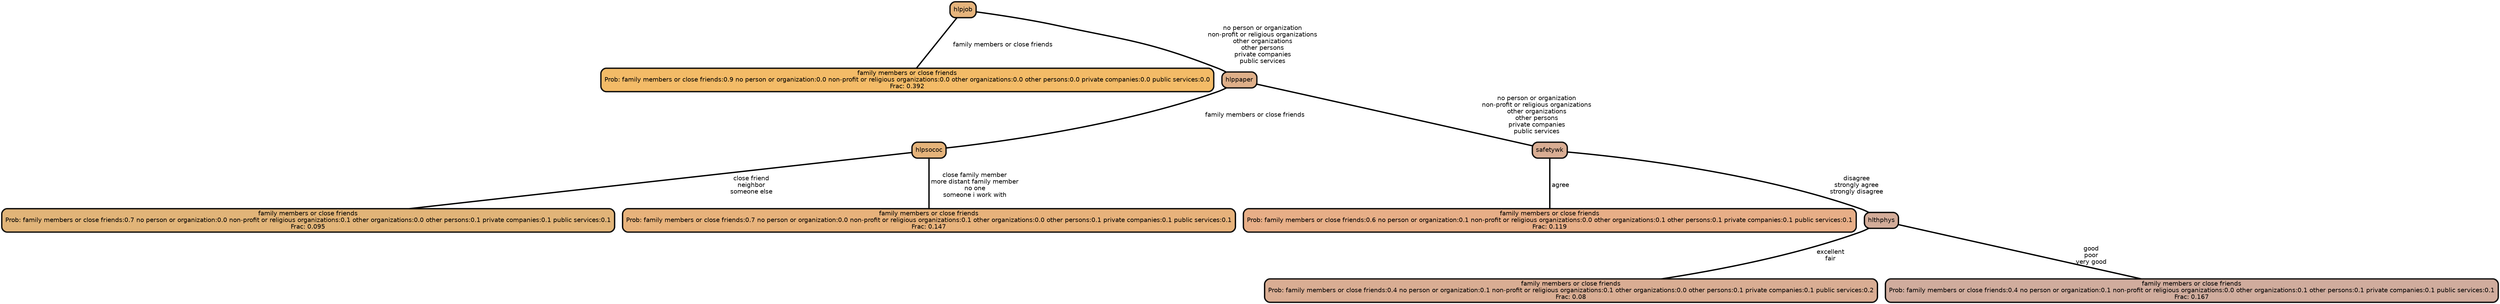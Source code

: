 graph Tree {
node [shape=box, style="filled, rounded",color="black",penwidth="3",fontcolor="black",                 fontname=helvetica] ;
graph [ranksep="0 equally", splines=straight,                 bgcolor=transparent, dpi=200] ;
edge [fontname=helvetica, color=black] ;
0 [label="family members or close friends
Prob: family members or close friends:0.9 no person or organization:0.0 non-profit or religious organizations:0.0 other organizations:0.0 other persons:0.0 private companies:0.0 public services:0.0
Frac: 0.392", fillcolor="#f3bb67"] ;
1 [label="hlpjob", fillcolor="#e6b47c"] ;
2 [label="family members or close friends
Prob: family members or close friends:0.7 no person or organization:0.0 non-profit or religious organizations:0.1 other organizations:0.0 other persons:0.1 private companies:0.1 public services:0.1
Frac: 0.095", fillcolor="#e1b478"] ;
3 [label="hlpsococ", fillcolor="#e5b37a"] ;
4 [label="family members or close friends
Prob: family members or close friends:0.7 no person or organization:0.0 non-profit or religious organizations:0.1 other organizations:0.0 other persons:0.1 private companies:0.1 public services:0.1
Frac: 0.147", fillcolor="#e7b27b"] ;
5 [label="hlppaper", fillcolor="#deaf89"] ;
6 [label="family members or close friends
Prob: family members or close friends:0.6 no person or organization:0.1 non-profit or religious organizations:0.0 other organizations:0.1 other persons:0.1 private companies:0.1 public services:0.1
Frac: 0.119", fillcolor="#e7ae87"] ;
7 [label="safetywk", fillcolor="#d9ad93"] ;
8 [label="family members or close friends
Prob: family members or close friends:0.4 no person or organization:0.1 non-profit or religious organizations:0.1 other organizations:0.0 other persons:0.1 private companies:0.1 public services:0.2
Frac: 0.08", fillcolor="#d9ad93"] ;
9 [label="hlthphys", fillcolor="#d3ac99"] ;
10 [label="family members or close friends
Prob: family members or close friends:0.4 no person or organization:0.1 non-profit or religious organizations:0.0 other organizations:0.1 other persons:0.1 private companies:0.1 public services:0.1
Frac: 0.167", fillcolor="#d0ac9d"] ;
1 -- 0 [label=" family members or close friends",penwidth=3] ;
1 -- 5 [label=" no person or organization\n non-profit or religious organizations\n other organizations\n other persons\n private companies\n public services",penwidth=3] ;
3 -- 2 [label=" close friend\n neighbor\n someone else",penwidth=3] ;
3 -- 4 [label=" close family member\n more distant family member\n no one\n someone i work with",penwidth=3] ;
5 -- 3 [label=" family members or close friends",penwidth=3] ;
5 -- 7 [label=" no person or organization\n non-profit or religious organizations\n other organizations\n other persons\n private companies\n public services",penwidth=3] ;
7 -- 6 [label=" agree",penwidth=3] ;
7 -- 9 [label=" disagree\n strongly agree\n strongly disagree",penwidth=3] ;
9 -- 8 [label=" excellent\n fair",penwidth=3] ;
9 -- 10 [label=" good\n poor\n very good",penwidth=3] ;
{rank = same;}}